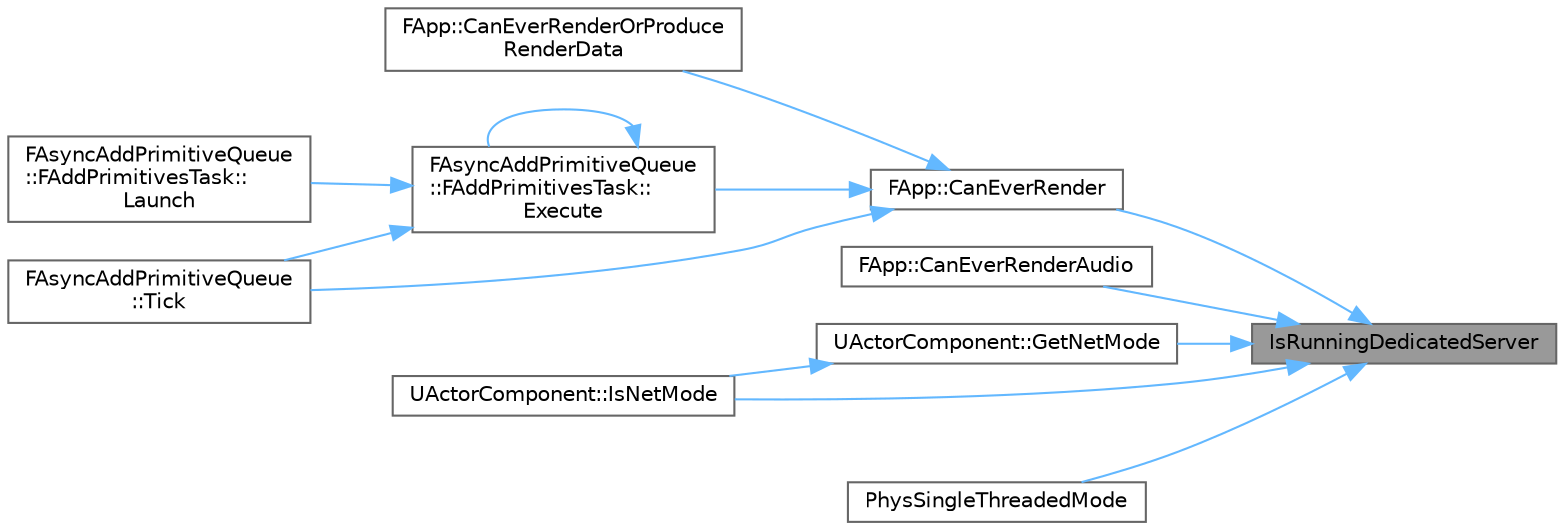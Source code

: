 digraph "IsRunningDedicatedServer"
{
 // INTERACTIVE_SVG=YES
 // LATEX_PDF_SIZE
  bgcolor="transparent";
  edge [fontname=Helvetica,fontsize=10,labelfontname=Helvetica,labelfontsize=10];
  node [fontname=Helvetica,fontsize=10,shape=box,height=0.2,width=0.4];
  rankdir="RL";
  Node1 [id="Node000001",label="IsRunningDedicatedServer",height=0.2,width=0.4,color="gray40", fillcolor="grey60", style="filled", fontcolor="black",tooltip="Check to see if this executable was launched as a dedicated server process and should not load client..."];
  Node1 -> Node2 [id="edge1_Node000001_Node000002",dir="back",color="steelblue1",style="solid",tooltip=" "];
  Node2 [id="Node000002",label="FApp::CanEverRender",height=0.2,width=0.4,color="grey40", fillcolor="white", style="filled",URL="$d9/d01/classFApp.html#a326c7bc89ea7b26d4e003dd460b6fabb",tooltip="Checks whether this application can render anything."];
  Node2 -> Node3 [id="edge2_Node000002_Node000003",dir="back",color="steelblue1",style="solid",tooltip=" "];
  Node3 [id="Node000003",label="FApp::CanEverRenderOrProduce\lRenderData",height=0.2,width=0.4,color="grey40", fillcolor="white", style="filled",URL="$d9/d01/classFApp.html#a122a26896317e8f44c8e0c77700ac1bd",tooltip="Checks whether this application can render anything or produce a derived data needed for rednering."];
  Node2 -> Node4 [id="edge3_Node000002_Node000004",dir="back",color="steelblue1",style="solid",tooltip=" "];
  Node4 [id="Node000004",label="FAsyncAddPrimitiveQueue\l::FAddPrimitivesTask::\lExecute",height=0.2,width=0.4,color="grey40", fillcolor="white", style="filled",URL="$dc/df3/structFAsyncAddPrimitiveQueue_1_1FAddPrimitivesTask.html#a18c765b662275d312eee00101cd76986",tooltip=" "];
  Node4 -> Node4 [id="edge4_Node000004_Node000004",dir="back",color="steelblue1",style="solid",tooltip=" "];
  Node4 -> Node5 [id="edge5_Node000004_Node000005",dir="back",color="steelblue1",style="solid",tooltip=" "];
  Node5 [id="Node000005",label="FAsyncAddPrimitiveQueue\l::FAddPrimitivesTask::\lLaunch",height=0.2,width=0.4,color="grey40", fillcolor="white", style="filled",URL="$dc/df3/structFAsyncAddPrimitiveQueue_1_1FAddPrimitivesTask.html#a81e681c7f4d3deaa17f5a9eb35102baa",tooltip=" "];
  Node4 -> Node6 [id="edge6_Node000004_Node000006",dir="back",color="steelblue1",style="solid",tooltip=" "];
  Node6 [id="Node000006",label="FAsyncAddPrimitiveQueue\l::Tick",height=0.2,width=0.4,color="grey40", fillcolor="white", style="filled",URL="$d7/dd3/structFAsyncAddPrimitiveQueue.html#adabdaed83bec7306351c79c22091586b",tooltip=" "];
  Node2 -> Node6 [id="edge7_Node000002_Node000006",dir="back",color="steelblue1",style="solid",tooltip=" "];
  Node1 -> Node7 [id="edge8_Node000001_Node000007",dir="back",color="steelblue1",style="solid",tooltip=" "];
  Node7 [id="Node000007",label="FApp::CanEverRenderAudio",height=0.2,width=0.4,color="grey40", fillcolor="white", style="filled",URL="$d9/d01/classFApp.html#ae3abff5982a2bcef519e9d286e5185e6",tooltip="Checks whether this application can render audio."];
  Node1 -> Node8 [id="edge9_Node000001_Node000008",dir="back",color="steelblue1",style="solid",tooltip=" "];
  Node8 [id="Node000008",label="UActorComponent::GetNetMode",height=0.2,width=0.4,color="grey40", fillcolor="white", style="filled",URL="$df/db5/classUActorComponent.html#a3c616cbe9d2141ae0e4bd564e4ceb9ef",tooltip="Get the network mode (dedicated server, client, standalone, etc) for this component."];
  Node8 -> Node9 [id="edge10_Node000008_Node000009",dir="back",color="steelblue1",style="solid",tooltip=" "];
  Node9 [id="Node000009",label="UActorComponent::IsNetMode",height=0.2,width=0.4,color="grey40", fillcolor="white", style="filled",URL="$df/db5/classUActorComponent.html#a8e427808df9f826879b6d5e154ed6bec",tooltip="Test whether net mode is the given mode."];
  Node1 -> Node9 [id="edge11_Node000001_Node000009",dir="back",color="steelblue1",style="solid",tooltip=" "];
  Node1 -> Node10 [id="edge12_Node000001_Node000010",dir="back",color="steelblue1",style="solid",tooltip=" "];
  Node10 [id="Node000010",label="PhysSingleThreadedMode",height=0.2,width=0.4,color="grey40", fillcolor="white", style="filled",URL="$de/de4/PhysicsPublic_8h.html#a3e289fb8586d64a33865ac1bf3888729",tooltip="Return true if we should be running in single threaded mode, ala dedicated server."];
}
